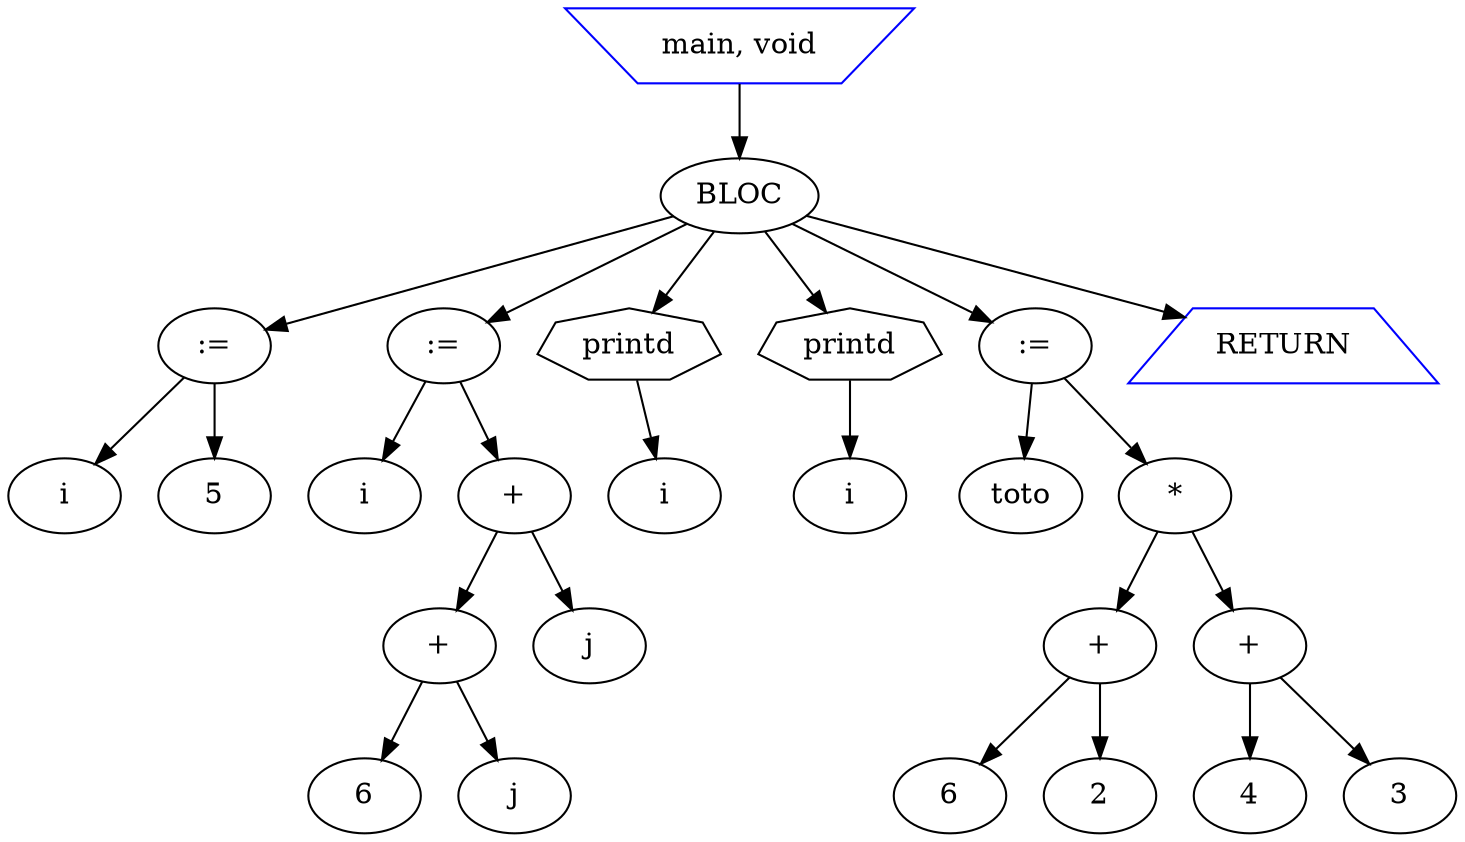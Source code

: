 digraph G {
node_0 [label="main, void"shape=invtrapezium color=blue];
node_0 -> node_1;
node_1 [label="BLOC"];
node_1 -> node_2;
node_2 [label=":="];
node_2 -> node_3;
node_3 [label="i"];
node_2 -> node_4;
node_4 [label="5"];
node_1 -> node_5;
node_5 [label=":="];
node_5 -> node_6;
node_6 [label="i"];
node_5 -> node_7;
node_7 [label="+"];
node_7 -> node_8;
node_8 [label="+"];
node_8 -> node_9;
node_9 [label="6"];
node_8 -> node_10;
node_10 [label="j"];
node_7 -> node_11;
node_11 [label="j"];
node_1 -> node_12;
node_12 [label="printd"shape=septagon];
node_12 -> node_13;
node_13 [label="i"];
node_1 -> node_14;
node_14 [label="printd"shape=septagon];
node_14 -> node_15;
node_15 [label="i"];
node_1 -> node_16;
node_16 [label=":="];
node_16 -> node_17;
node_17 [label="toto"];
node_16 -> node_18;
node_18 [label="*"];
node_18 -> node_19;
node_19 [label="+"];
node_19 -> node_20;
node_20 [label="6"];
node_19 -> node_21;
node_21 [label="2"];
node_18 -> node_22;
node_22 [label="+"];
node_22 -> node_23;
node_23 [label="4"];
node_22 -> node_24;
node_24 [label="3"];
node_1 -> node_25;
node_25 [label="RETURN"shape=trapezium color=blue];
}